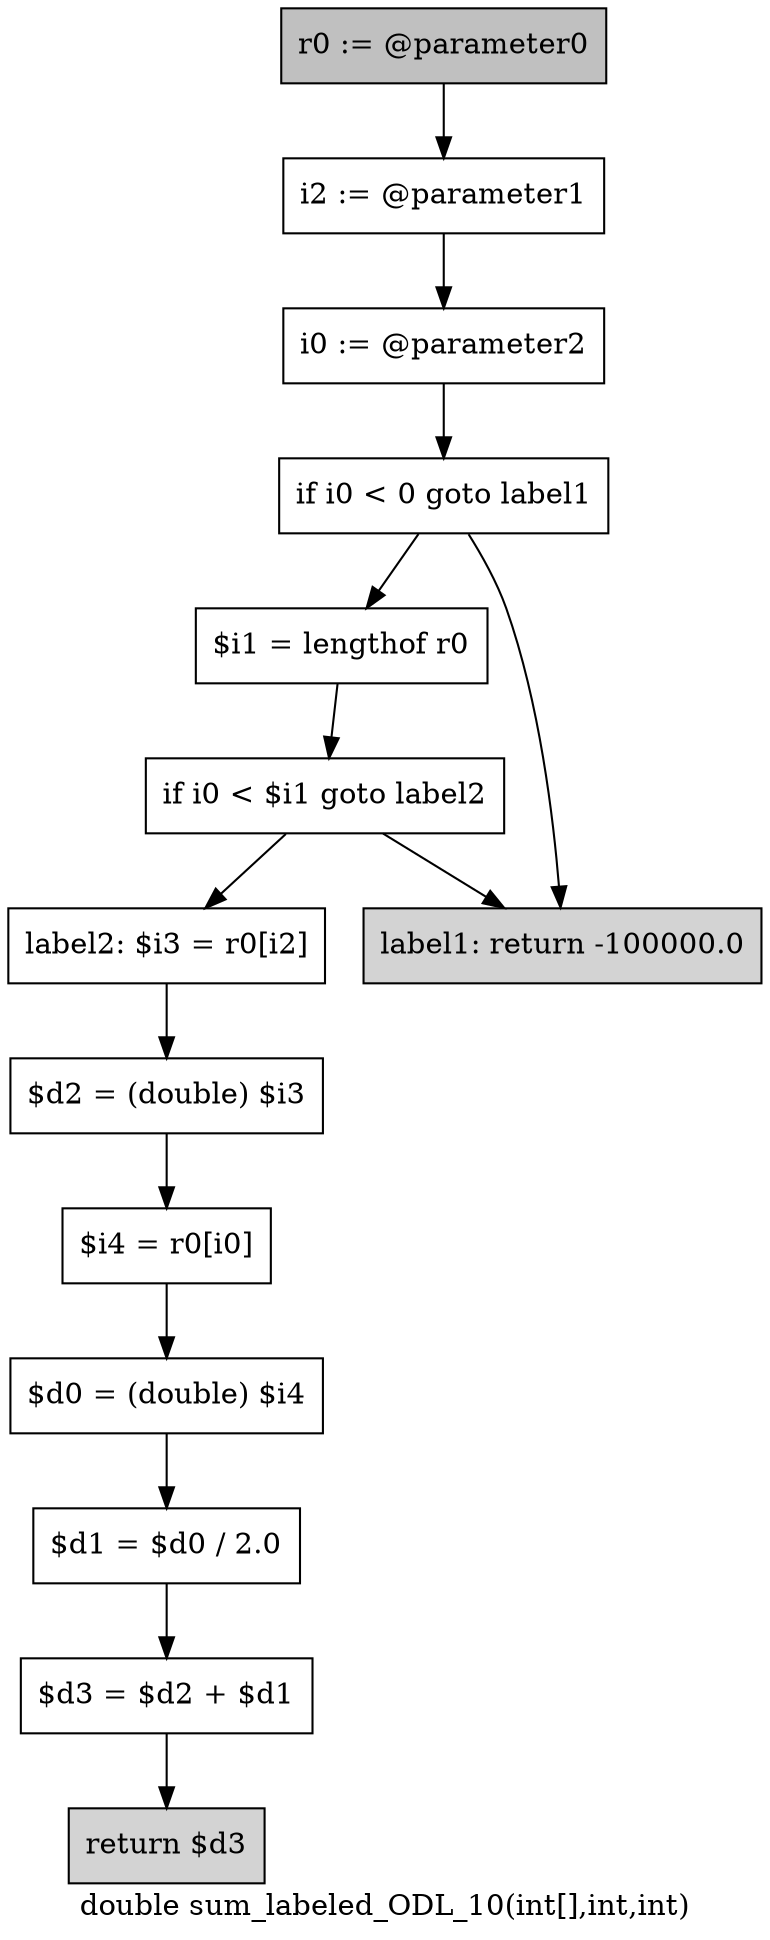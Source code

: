digraph "double sum_labeled_ODL_10(int[],int,int)" {
    label="double sum_labeled_ODL_10(int[],int,int)";
    node [shape=box];
    "0" [style=filled,fillcolor=gray,label="r0 := @parameter0",];
    "1" [label="i2 := @parameter1",];
    "0"->"1";
    "2" [label="i0 := @parameter2",];
    "1"->"2";
    "3" [label="if i0 < 0 goto label1",];
    "2"->"3";
    "4" [label="$i1 = lengthof r0",];
    "3"->"4";
    "6" [style=filled,fillcolor=lightgray,label="label1: return -100000.0",];
    "3"->"6";
    "5" [label="if i0 < $i1 goto label2",];
    "4"->"5";
    "5"->"6";
    "7" [label="label2: $i3 = r0[i2]",];
    "5"->"7";
    "8" [label="$d2 = (double) $i3",];
    "7"->"8";
    "9" [label="$i4 = r0[i0]",];
    "8"->"9";
    "10" [label="$d0 = (double) $i4",];
    "9"->"10";
    "11" [label="$d1 = $d0 / 2.0",];
    "10"->"11";
    "12" [label="$d3 = $d2 + $d1",];
    "11"->"12";
    "13" [style=filled,fillcolor=lightgray,label="return $d3",];
    "12"->"13";
}
